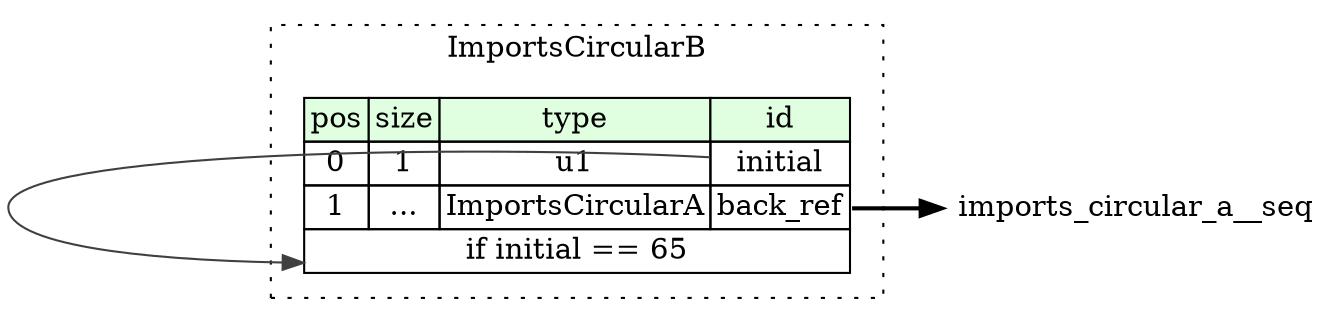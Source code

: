 digraph {
	rankdir=LR;
	node [shape=plaintext];
	subgraph cluster__imports_circular_b {
		label="ImportsCircularB";
		graph[style=dotted];

		imports_circular_b__seq [label=<<TABLE BORDER="0" CELLBORDER="1" CELLSPACING="0">
			<TR><TD BGCOLOR="#E0FFE0">pos</TD><TD BGCOLOR="#E0FFE0">size</TD><TD BGCOLOR="#E0FFE0">type</TD><TD BGCOLOR="#E0FFE0">id</TD></TR>
			<TR><TD PORT="initial_pos">0</TD><TD PORT="initial_size">1</TD><TD>u1</TD><TD PORT="initial_type">initial</TD></TR>
			<TR><TD PORT="back_ref_pos">1</TD><TD PORT="back_ref_size">...</TD><TD>ImportsCircularA</TD><TD PORT="back_ref_type">back_ref</TD></TR>
			<TR><TD COLSPAN="4" PORT="back_ref__if">if initial == 65</TD></TR>
		</TABLE>>];
	}
	imports_circular_b__seq:back_ref_type -> imports_circular_a__seq [style=bold];
	imports_circular_b__seq:initial_type -> imports_circular_b__seq:back_ref__if [color="#404040"];
}

